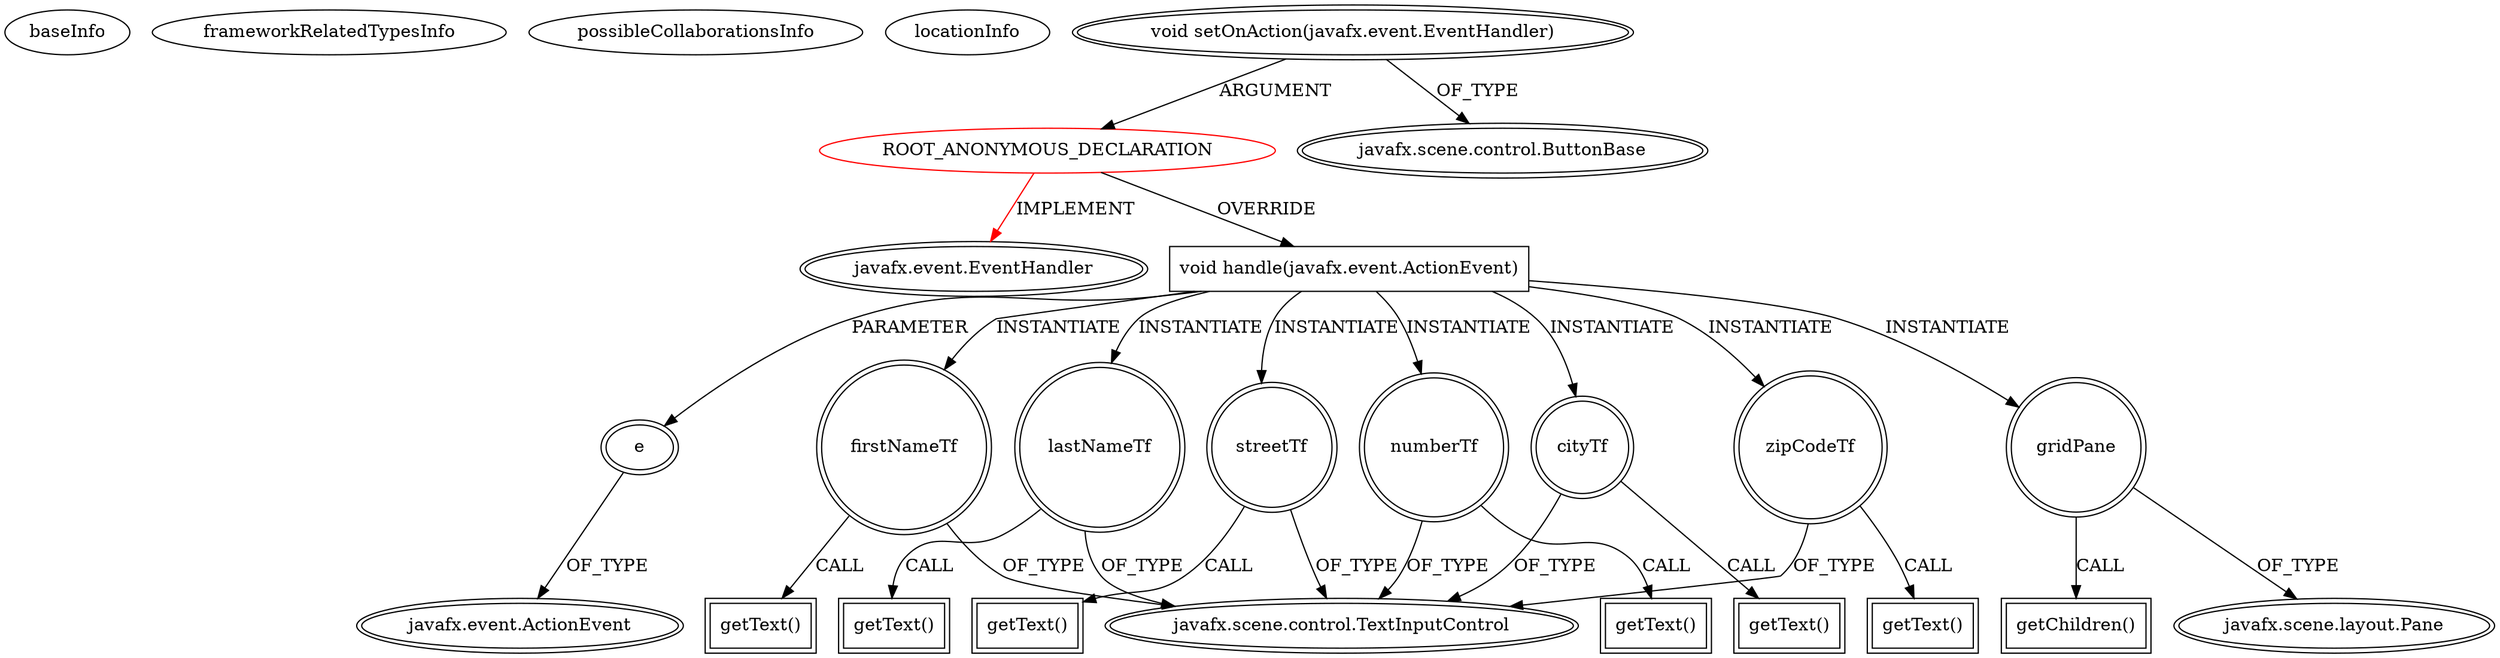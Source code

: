 digraph {
baseInfo[graphId=770,category="extension_graph",isAnonymous=true,possibleRelation=false]
frameworkRelatedTypesInfo[0="javafx.event.EventHandler"]
possibleCollaborationsInfo[]
locationInfo[projectName="KraiZeur-library",filePath="/KraiZeur-library/library-master/src/application/presentationLayer/screens/userScreens/UserCreationScreen.java",contextSignature="javafx.scene.layout.Pane getPane()",graphId="770"]
0[label="ROOT_ANONYMOUS_DECLARATION",vertexType="ROOT_ANONYMOUS_DECLARATION",isFrameworkType=false,color=red]
1[label="javafx.event.EventHandler",vertexType="FRAMEWORK_INTERFACE_TYPE",isFrameworkType=true,peripheries=2]
2[label="void setOnAction(javafx.event.EventHandler)",vertexType="OUTSIDE_CALL",isFrameworkType=true,peripheries=2]
3[label="javafx.scene.control.ButtonBase",vertexType="FRAMEWORK_CLASS_TYPE",isFrameworkType=true,peripheries=2]
4[label="void handle(javafx.event.ActionEvent)",vertexType="OVERRIDING_METHOD_DECLARATION",isFrameworkType=false,shape=box]
5[label="e",vertexType="PARAMETER_DECLARATION",isFrameworkType=true,peripheries=2]
6[label="javafx.event.ActionEvent",vertexType="FRAMEWORK_CLASS_TYPE",isFrameworkType=true,peripheries=2]
7[label="firstNameTf",vertexType="VARIABLE_EXPRESION",isFrameworkType=true,peripheries=2,shape=circle]
9[label="javafx.scene.control.TextInputControl",vertexType="FRAMEWORK_CLASS_TYPE",isFrameworkType=true,peripheries=2]
8[label="getText()",vertexType="INSIDE_CALL",isFrameworkType=true,peripheries=2,shape=box]
10[label="lastNameTf",vertexType="VARIABLE_EXPRESION",isFrameworkType=true,peripheries=2,shape=circle]
11[label="getText()",vertexType="INSIDE_CALL",isFrameworkType=true,peripheries=2,shape=box]
13[label="numberTf",vertexType="VARIABLE_EXPRESION",isFrameworkType=true,peripheries=2,shape=circle]
14[label="getText()",vertexType="INSIDE_CALL",isFrameworkType=true,peripheries=2,shape=box]
16[label="streetTf",vertexType="VARIABLE_EXPRESION",isFrameworkType=true,peripheries=2,shape=circle]
17[label="getText()",vertexType="INSIDE_CALL",isFrameworkType=true,peripheries=2,shape=box]
19[label="cityTf",vertexType="VARIABLE_EXPRESION",isFrameworkType=true,peripheries=2,shape=circle]
20[label="getText()",vertexType="INSIDE_CALL",isFrameworkType=true,peripheries=2,shape=box]
22[label="zipCodeTf",vertexType="VARIABLE_EXPRESION",isFrameworkType=true,peripheries=2,shape=circle]
23[label="getText()",vertexType="INSIDE_CALL",isFrameworkType=true,peripheries=2,shape=box]
25[label="gridPane",vertexType="VARIABLE_EXPRESION",isFrameworkType=true,peripheries=2,shape=circle]
27[label="javafx.scene.layout.Pane",vertexType="FRAMEWORK_CLASS_TYPE",isFrameworkType=true,peripheries=2]
26[label="getChildren()",vertexType="INSIDE_CALL",isFrameworkType=true,peripheries=2,shape=box]
0->1[label="IMPLEMENT",color=red]
2->0[label="ARGUMENT"]
2->3[label="OF_TYPE"]
0->4[label="OVERRIDE"]
5->6[label="OF_TYPE"]
4->5[label="PARAMETER"]
4->7[label="INSTANTIATE"]
7->9[label="OF_TYPE"]
7->8[label="CALL"]
4->10[label="INSTANTIATE"]
10->9[label="OF_TYPE"]
10->11[label="CALL"]
4->13[label="INSTANTIATE"]
13->9[label="OF_TYPE"]
13->14[label="CALL"]
4->16[label="INSTANTIATE"]
16->9[label="OF_TYPE"]
16->17[label="CALL"]
4->19[label="INSTANTIATE"]
19->9[label="OF_TYPE"]
19->20[label="CALL"]
4->22[label="INSTANTIATE"]
22->9[label="OF_TYPE"]
22->23[label="CALL"]
4->25[label="INSTANTIATE"]
25->27[label="OF_TYPE"]
25->26[label="CALL"]
}
